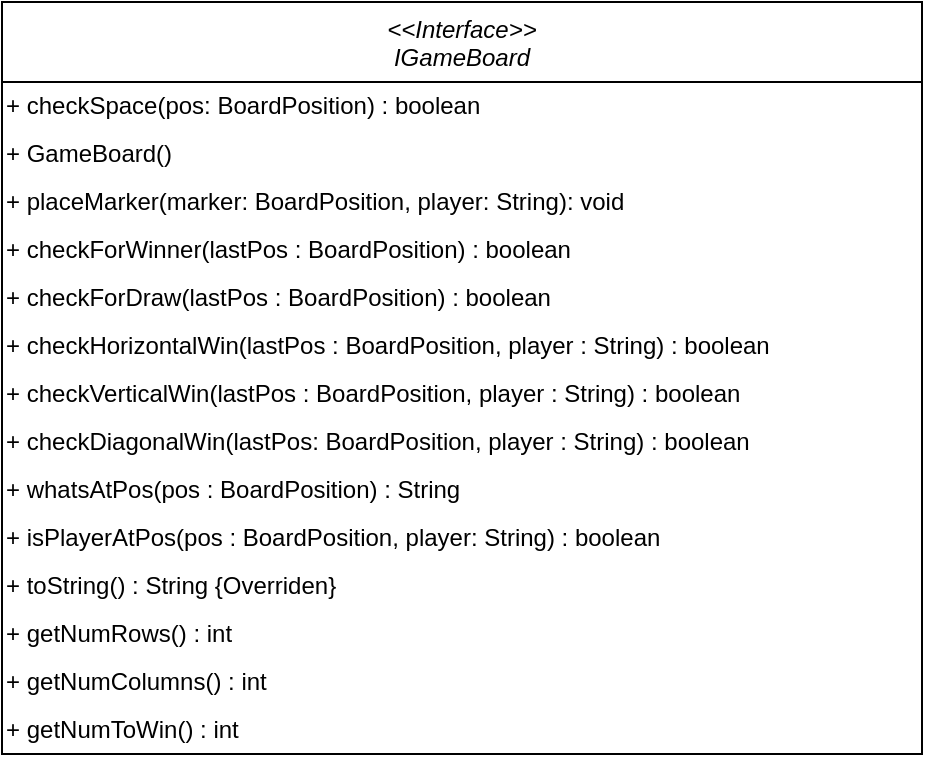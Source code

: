 <mxfile version="13.0.3" type="device"><diagram id="zAupYazcpPewy_knU_Uw" name="Page-1"><mxGraphModel dx="1010" dy="485" grid="1" gridSize="10" guides="1" tooltips="1" connect="1" arrows="1" fold="1" page="1" pageScale="1" pageWidth="850" pageHeight="1100" math="0" shadow="0"><root><mxCell id="0"/><mxCell id="1" parent="0"/><mxCell id="bj9rfsG74nW5-99LLNGt-1" value="&lt;&lt;Interface&gt;&gt;&#10;IGameBoard" style="swimlane;fontStyle=2;align=center;verticalAlign=top;childLayout=stackLayout;horizontal=1;startSize=40;horizontalStack=0;resizeParent=1;resizeLast=0;collapsible=1;marginBottom=0;rounded=0;shadow=0;strokeWidth=1;" vertex="1" parent="1"><mxGeometry x="140" y="100" width="460" height="376" as="geometry"><mxRectangle x="230" y="140" width="160" height="26" as="alternateBounds"/></mxGeometry></mxCell><mxCell id="bj9rfsG74nW5-99LLNGt-5" value="+ checkSpace(pos: BoardPosition) : boolean" style="text;html=1;strokeColor=none;fillColor=none;align=left;verticalAlign=middle;whiteSpace=wrap;rounded=0;" vertex="1" parent="bj9rfsG74nW5-99LLNGt-1"><mxGeometry y="40" width="460" height="24" as="geometry"/></mxCell><mxCell id="bj9rfsG74nW5-99LLNGt-6" value="+ GameBoard()" style="text;html=1;strokeColor=none;fillColor=none;align=left;verticalAlign=middle;whiteSpace=wrap;rounded=0;" vertex="1" parent="bj9rfsG74nW5-99LLNGt-1"><mxGeometry y="64" width="460" height="24" as="geometry"/></mxCell><mxCell id="bj9rfsG74nW5-99LLNGt-7" value="+ placeMarker(marker: BoardPosition, player: String): void" style="text;html=1;strokeColor=none;fillColor=none;align=left;verticalAlign=middle;whiteSpace=wrap;rounded=0;" vertex="1" parent="bj9rfsG74nW5-99LLNGt-1"><mxGeometry y="88" width="460" height="24" as="geometry"/></mxCell><mxCell id="bj9rfsG74nW5-99LLNGt-8" value="+ checkForWinner(lastPos : BoardPosition) : boolean" style="text;html=1;strokeColor=none;fillColor=none;align=left;verticalAlign=middle;whiteSpace=wrap;rounded=0;" vertex="1" parent="bj9rfsG74nW5-99LLNGt-1"><mxGeometry y="112" width="460" height="24" as="geometry"/></mxCell><mxCell id="bj9rfsG74nW5-99LLNGt-9" value="+ checkForDraw(lastPos : BoardPosition) : boolean" style="text;html=1;strokeColor=none;fillColor=none;align=left;verticalAlign=middle;whiteSpace=wrap;rounded=0;" vertex="1" parent="bj9rfsG74nW5-99LLNGt-1"><mxGeometry y="136" width="460" height="24" as="geometry"/></mxCell><mxCell id="bj9rfsG74nW5-99LLNGt-10" value="+ checkHorizontalWin(lastPos : BoardPosition, player : String) : boolean" style="text;html=1;strokeColor=none;fillColor=none;align=left;verticalAlign=middle;whiteSpace=wrap;rounded=0;" vertex="1" parent="bj9rfsG74nW5-99LLNGt-1"><mxGeometry y="160" width="460" height="24" as="geometry"/></mxCell><mxCell id="bj9rfsG74nW5-99LLNGt-11" value="+ checkVerticalWin(lastPos : BoardPosition, player : String) : boolean&amp;nbsp;" style="text;html=1;strokeColor=none;fillColor=none;align=left;verticalAlign=middle;whiteSpace=wrap;rounded=0;" vertex="1" parent="bj9rfsG74nW5-99LLNGt-1"><mxGeometry y="184" width="460" height="24" as="geometry"/></mxCell><mxCell id="bj9rfsG74nW5-99LLNGt-12" value="+ checkDiagonalWin(lastPos: BoardPosition, player : String) : boolean&amp;nbsp;" style="text;html=1;strokeColor=none;fillColor=none;align=left;verticalAlign=middle;whiteSpace=wrap;rounded=0;" vertex="1" parent="bj9rfsG74nW5-99LLNGt-1"><mxGeometry y="208" width="460" height="24" as="geometry"/></mxCell><mxCell id="bj9rfsG74nW5-99LLNGt-13" value="+ whatsAtPos(pos : BoardPosition) : String" style="text;html=1;strokeColor=none;fillColor=none;align=left;verticalAlign=middle;whiteSpace=wrap;rounded=0;" vertex="1" parent="bj9rfsG74nW5-99LLNGt-1"><mxGeometry y="232" width="460" height="24" as="geometry"/></mxCell><mxCell id="bj9rfsG74nW5-99LLNGt-14" value="+ isPlayerAtPos(pos : BoardPosition, player: String) : boolean&amp;nbsp;" style="text;html=1;strokeColor=none;fillColor=none;align=left;verticalAlign=middle;whiteSpace=wrap;rounded=0;" vertex="1" parent="bj9rfsG74nW5-99LLNGt-1"><mxGeometry y="256" width="460" height="24" as="geometry"/></mxCell><mxCell id="bj9rfsG74nW5-99LLNGt-15" value="+ toString() : String {Overriden}" style="text;html=1;strokeColor=none;fillColor=none;align=left;verticalAlign=middle;whiteSpace=wrap;rounded=0;" vertex="1" parent="bj9rfsG74nW5-99LLNGt-1"><mxGeometry y="280" width="460" height="24" as="geometry"/></mxCell><mxCell id="bj9rfsG74nW5-99LLNGt-18" value="+ getNumRows() : int" style="text;html=1;strokeColor=none;fillColor=none;align=left;verticalAlign=middle;whiteSpace=wrap;rounded=0;" vertex="1" parent="bj9rfsG74nW5-99LLNGt-1"><mxGeometry y="304" width="460" height="24" as="geometry"/></mxCell><mxCell id="bj9rfsG74nW5-99LLNGt-19" value="+ getNumColumns() : int" style="text;html=1;strokeColor=none;fillColor=none;align=left;verticalAlign=middle;whiteSpace=wrap;rounded=0;" vertex="1" parent="bj9rfsG74nW5-99LLNGt-1"><mxGeometry y="328" width="460" height="24" as="geometry"/></mxCell><mxCell id="bj9rfsG74nW5-99LLNGt-20" value="+ getNumToWin() : int" style="text;html=1;strokeColor=none;fillColor=none;align=left;verticalAlign=middle;whiteSpace=wrap;rounded=0;" vertex="1" parent="bj9rfsG74nW5-99LLNGt-1"><mxGeometry y="352" width="460" height="24" as="geometry"/></mxCell><mxCell id="bj9rfsG74nW5-99LLNGt-16" value="" style="endArrow=none;html=1;exitX=0;exitY=0;exitDx=0;exitDy=0;entryX=1;entryY=0;entryDx=0;entryDy=0;" edge="1" parent="bj9rfsG74nW5-99LLNGt-1" source="bj9rfsG74nW5-99LLNGt-5" target="bj9rfsG74nW5-99LLNGt-5"><mxGeometry width="50" height="50" relative="1" as="geometry"><mxPoint x="130" y="180" as="sourcePoint"/><mxPoint x="180" y="130" as="targetPoint"/></mxGeometry></mxCell></root></mxGraphModel></diagram></mxfile>